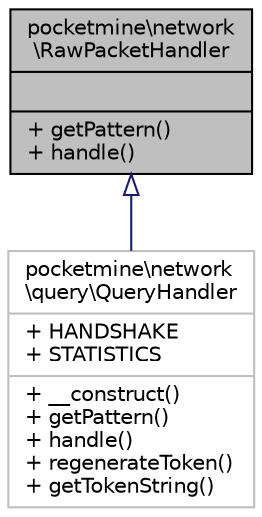 digraph "pocketmine\network\RawPacketHandler"
{
 // INTERACTIVE_SVG=YES
 // LATEX_PDF_SIZE
  edge [fontname="Helvetica",fontsize="10",labelfontname="Helvetica",labelfontsize="10"];
  node [fontname="Helvetica",fontsize="10",shape=record];
  Node1 [label="{pocketmine\\network\l\\RawPacketHandler\n||+ getPattern()\l+ handle()\l}",height=0.2,width=0.4,color="black", fillcolor="grey75", style="filled", fontcolor="black",tooltip=" "];
  Node1 -> Node2 [dir="back",color="midnightblue",fontsize="10",style="solid",arrowtail="onormal",fontname="Helvetica"];
  Node2 [label="{pocketmine\\network\l\\query\\QueryHandler\n|+ HANDSHAKE\l+ STATISTICS\l|+ __construct()\l+ getPattern()\l+ handle()\l+ regenerateToken()\l+ getTokenString()\l}",height=0.2,width=0.4,color="grey75", fillcolor="white", style="filled",URL="$dd/dee/classpocketmine_1_1network_1_1query_1_1_query_handler.html",tooltip=" "];
}
